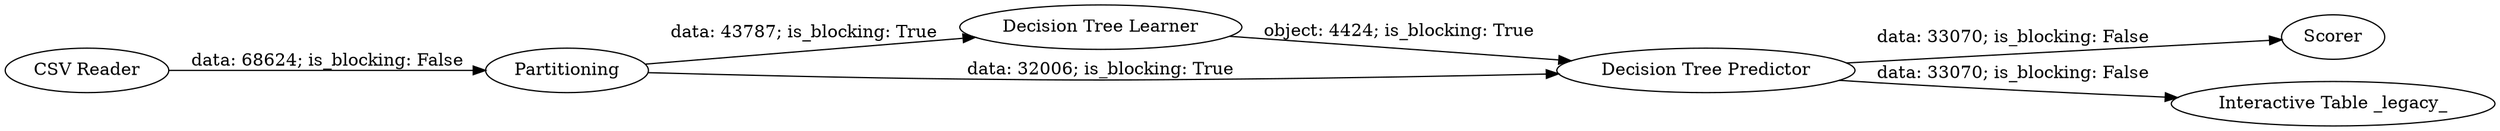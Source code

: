 digraph {
	"7754340282638080068_10" [label="CSV Reader"]
	"7754340282638080068_9" [label=Scorer]
	"7754340282638080068_3" [label="Decision Tree Learner"]
	"7754340282638080068_2" [label=Partitioning]
	"7754340282638080068_8" [label="Interactive Table _legacy_"]
	"7754340282638080068_6" [label="Decision Tree Predictor"]
	"7754340282638080068_2" -> "7754340282638080068_6" [label="data: 32006; is_blocking: True"]
	"7754340282638080068_2" -> "7754340282638080068_3" [label="data: 43787; is_blocking: True"]
	"7754340282638080068_3" -> "7754340282638080068_6" [label="object: 4424; is_blocking: True"]
	"7754340282638080068_10" -> "7754340282638080068_2" [label="data: 68624; is_blocking: False"]
	"7754340282638080068_6" -> "7754340282638080068_8" [label="data: 33070; is_blocking: False"]
	"7754340282638080068_6" -> "7754340282638080068_9" [label="data: 33070; is_blocking: False"]
	rankdir=LR
}
